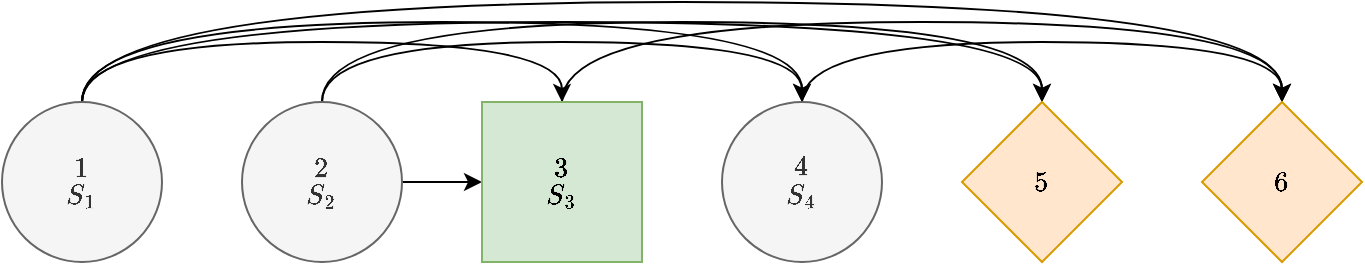 <mxfile version="13.3.9" type="device"><diagram id="ecWbhTKQsabFGRaZNF1u" name="Page-1"><mxGraphModel dx="1102" dy="852" grid="1" gridSize="10" guides="1" tooltips="1" connect="1" arrows="1" fold="1" page="1" pageScale="1" pageWidth="850" pageHeight="1100" math="1" shadow="0"><root><mxCell id="0"/><mxCell id="1" parent="0"/><mxCell id="TJJ4S-aV8dKXTQTflUbw-18" style="edgeStyle=orthogonalEdgeStyle;rounded=0;orthogonalLoop=1;jettySize=auto;html=1;curved=1;" parent="1" source="TJJ4S-aV8dKXTQTflUbw-1" target="TJJ4S-aV8dKXTQTflUbw-4" edge="1"><mxGeometry relative="1" as="geometry"><Array as="points"><mxPoint x="120" y="130"/><mxPoint x="360" y="130"/></Array></mxGeometry></mxCell><mxCell id="TJJ4S-aV8dKXTQTflUbw-20" style="edgeStyle=orthogonalEdgeStyle;curved=1;rounded=0;orthogonalLoop=1;jettySize=auto;html=1;" parent="1" source="TJJ4S-aV8dKXTQTflUbw-1" target="TJJ4S-aV8dKXTQTflUbw-5" edge="1"><mxGeometry relative="1" as="geometry"><Array as="points"><mxPoint x="120" y="120"/><mxPoint x="480" y="120"/></Array></mxGeometry></mxCell><mxCell id="TJJ4S-aV8dKXTQTflUbw-26" style="edgeStyle=orthogonalEdgeStyle;curved=1;rounded=0;orthogonalLoop=1;jettySize=auto;html=1;" parent="1" source="TJJ4S-aV8dKXTQTflUbw-1" target="TJJ4S-aV8dKXTQTflUbw-6" edge="1"><mxGeometry relative="1" as="geometry"><Array as="points"><mxPoint x="120" y="110"/><mxPoint x="720" y="110"/></Array></mxGeometry></mxCell><mxCell id="TJJ4S-aV8dKXTQTflUbw-40" style="edgeStyle=orthogonalEdgeStyle;rounded=0;orthogonalLoop=1;jettySize=auto;html=1;curved=1;" parent="1" source="TJJ4S-aV8dKXTQTflUbw-1" target="TJJ4S-aV8dKXTQTflUbw-30" edge="1"><mxGeometry relative="1" as="geometry"><Array as="points"><mxPoint x="120" y="120"/><mxPoint x="600" y="120"/></Array></mxGeometry></mxCell><mxCell id="TJJ4S-aV8dKXTQTflUbw-1" value="`1`&lt;br&gt;`S_1`" style="ellipse;whiteSpace=wrap;html=1;aspect=fixed;fillColor=#f5f5f5;strokeColor=#666666;fontColor=#333333;" parent="1" vertex="1"><mxGeometry x="80" y="160" width="80" height="80" as="geometry"/></mxCell><mxCell id="TJJ4S-aV8dKXTQTflUbw-19" style="edgeStyle=orthogonalEdgeStyle;curved=1;rounded=0;orthogonalLoop=1;jettySize=auto;html=1;" parent="1" source="TJJ4S-aV8dKXTQTflUbw-2" target="TJJ4S-aV8dKXTQTflUbw-4" edge="1"><mxGeometry relative="1" as="geometry"/></mxCell><mxCell id="TJJ4S-aV8dKXTQTflUbw-23" style="edgeStyle=orthogonalEdgeStyle;curved=1;rounded=0;orthogonalLoop=1;jettySize=auto;html=1;" parent="1" source="TJJ4S-aV8dKXTQTflUbw-2" target="TJJ4S-aV8dKXTQTflUbw-5" edge="1"><mxGeometry relative="1" as="geometry"><Array as="points"><mxPoint x="240" y="130"/><mxPoint x="480" y="130"/></Array></mxGeometry></mxCell><mxCell id="TJJ4S-aV8dKXTQTflUbw-41" style="edgeStyle=orthogonalEdgeStyle;curved=1;rounded=0;orthogonalLoop=1;jettySize=auto;html=1;" parent="1" source="TJJ4S-aV8dKXTQTflUbw-2" target="TJJ4S-aV8dKXTQTflUbw-30" edge="1"><mxGeometry relative="1" as="geometry"><Array as="points"><mxPoint x="240" y="120"/><mxPoint x="600" y="120"/></Array></mxGeometry></mxCell><mxCell id="TJJ4S-aV8dKXTQTflUbw-2" value="`2`&lt;br&gt;`S_2`" style="ellipse;whiteSpace=wrap;html=1;aspect=fixed;fillColor=#f5f5f5;strokeColor=#666666;fontColor=#333333;" parent="1" vertex="1"><mxGeometry x="200" y="160" width="80" height="80" as="geometry"/></mxCell><mxCell id="TJJ4S-aV8dKXTQTflUbw-22" style="edgeStyle=orthogonalEdgeStyle;curved=1;rounded=0;orthogonalLoop=1;jettySize=auto;html=1;" parent="1" source="TJJ4S-aV8dKXTQTflUbw-4" target="TJJ4S-aV8dKXTQTflUbw-6" edge="1"><mxGeometry relative="1" as="geometry"><Array as="points"><mxPoint x="360" y="120"/><mxPoint x="720" y="120"/></Array></mxGeometry></mxCell><mxCell id="TJJ4S-aV8dKXTQTflUbw-4" value="`3`&lt;br&gt;`S_3`" style="whiteSpace=wrap;html=1;aspect=fixed;fontFamily=Helvetica;fontSize=12;align=center;strokeColor=#82b366;fillColor=#d5e8d4;" parent="1" vertex="1"><mxGeometry x="320" y="160" width="80" height="80" as="geometry"/></mxCell><mxCell id="TJJ4S-aV8dKXTQTflUbw-21" style="edgeStyle=orthogonalEdgeStyle;curved=1;rounded=0;orthogonalLoop=1;jettySize=auto;html=1;" parent="1" source="TJJ4S-aV8dKXTQTflUbw-5" target="TJJ4S-aV8dKXTQTflUbw-6" edge="1"><mxGeometry relative="1" as="geometry"><Array as="points"><mxPoint x="480" y="130"/><mxPoint x="720" y="130"/></Array></mxGeometry></mxCell><mxCell id="TJJ4S-aV8dKXTQTflUbw-5" value="`4`&lt;br&gt;`S_4`" style="ellipse;whiteSpace=wrap;html=1;aspect=fixed;fillColor=#f5f5f5;strokeColor=#666666;fontColor=#333333;" parent="1" vertex="1"><mxGeometry x="440" y="160" width="80" height="80" as="geometry"/></mxCell><mxCell id="TJJ4S-aV8dKXTQTflUbw-6" value="`6`&lt;br&gt;" style="rhombus;whiteSpace=wrap;html=1;fontFamily=Helvetica;fontSize=12;align=center;strokeColor=#d79b00;fillColor=#ffe6cc;" parent="1" vertex="1"><mxGeometry x="680" y="160" width="80" height="80" as="geometry"/></mxCell><mxCell id="TJJ4S-aV8dKXTQTflUbw-30" value="`5`" style="rhombus;whiteSpace=wrap;html=1;fillColor=#ffe6cc;strokeColor=#d79b00;" parent="1" vertex="1"><mxGeometry x="560" y="160" width="80" height="80" as="geometry"/></mxCell></root></mxGraphModel></diagram></mxfile>